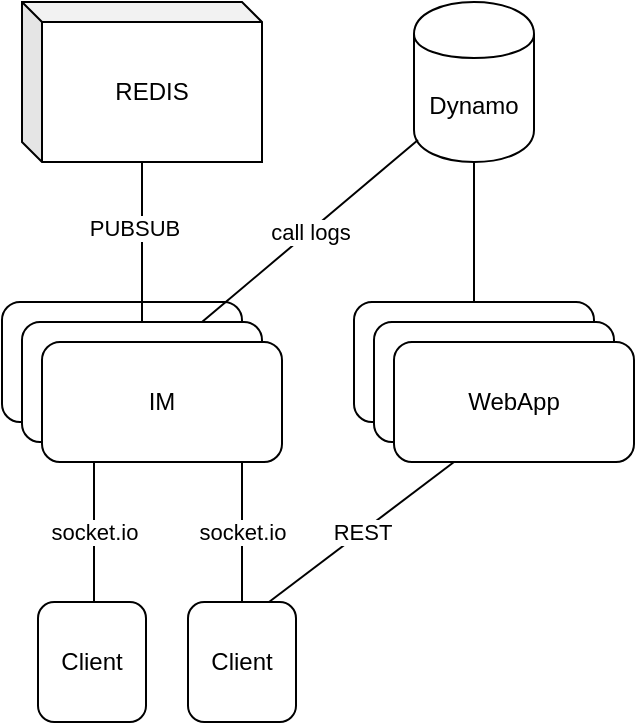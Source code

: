 <mxfile version="13.1.3" type="device"><diagram id="8lt4z-O5RAxXJXxfzBWC" name="Page-1"><mxGraphModel dx="1355" dy="774" grid="1" gridSize="10" guides="1" tooltips="1" connect="1" arrows="1" fold="1" page="1" pageScale="1" pageWidth="827" pageHeight="1169" math="0" shadow="0"><root><mxCell id="0"/><mxCell id="1" parent="0"/><mxCell id="PAUyV7l15zgn5iyW2sH1-2" value="IM" style="rounded=1;whiteSpace=wrap;html=1;" vertex="1" parent="1"><mxGeometry x="354" y="330" width="120" height="60" as="geometry"/></mxCell><mxCell id="PAUyV7l15zgn5iyW2sH1-3" value="Client" style="rounded=1;whiteSpace=wrap;html=1;" vertex="1" parent="1"><mxGeometry x="372" y="480" width="54" height="60" as="geometry"/></mxCell><mxCell id="PAUyV7l15zgn5iyW2sH1-6" value="socket.io" style="endArrow=none;html=1;exitX=0.5;exitY=0;exitDx=0;exitDy=0;entryX=0.5;entryY=1;entryDx=0;entryDy=0;endFill=0;" edge="1" parent="1"><mxGeometry width="50" height="50" relative="1" as="geometry"><mxPoint x="474" y="480" as="sourcePoint"/><mxPoint x="474" y="410" as="targetPoint"/></mxGeometry></mxCell><mxCell id="PAUyV7l15zgn5iyW2sH1-10" value="Dynamo" style="shape=cylinder;whiteSpace=wrap;html=1;boundedLbl=1;backgroundOutline=1;fillColor=none;" vertex="1" parent="1"><mxGeometry x="560" y="180" width="60" height="80" as="geometry"/></mxCell><mxCell id="PAUyV7l15zgn5iyW2sH1-11" value="REDIS" style="shape=cube;whiteSpace=wrap;html=1;boundedLbl=1;backgroundOutline=1;darkOpacity=0.05;darkOpacity2=0.1;fillColor=none;size=10;" vertex="1" parent="1"><mxGeometry x="364" y="180" width="120" height="80" as="geometry"/></mxCell><mxCell id="PAUyV7l15zgn5iyW2sH1-13" value="PUBSUB" style="endArrow=none;html=1;exitX=0.5;exitY=0;exitDx=0;exitDy=0;endFill=0;" edge="1" parent="1" source="PAUyV7l15zgn5iyW2sH1-27" target="PAUyV7l15zgn5iyW2sH1-11"><mxGeometry x="0.171" y="4" width="50" height="50" relative="1" as="geometry"><mxPoint x="570" y="300" as="sourcePoint"/><mxPoint x="420" y="290" as="targetPoint"/><mxPoint as="offset"/></mxGeometry></mxCell><mxCell id="PAUyV7l15zgn5iyW2sH1-14" value="WebApp" style="rounded=1;whiteSpace=wrap;html=1;" vertex="1" parent="1"><mxGeometry x="530" y="330" width="120" height="60" as="geometry"/></mxCell><mxCell id="PAUyV7l15zgn5iyW2sH1-15" value="REST" style="endArrow=none;html=1;exitX=0.75;exitY=0;exitDx=0;exitDy=0;entryX=0.25;entryY=1;entryDx=0;entryDy=0;endFill=0;" edge="1" parent="1" source="PAUyV7l15zgn5iyW2sH1-29" target="PAUyV7l15zgn5iyW2sH1-26"><mxGeometry width="50" height="50" relative="1" as="geometry"><mxPoint x="614" y="490" as="sourcePoint"/><mxPoint x="423" y="400" as="targetPoint"/></mxGeometry></mxCell><mxCell id="PAUyV7l15zgn5iyW2sH1-19" value="" style="endArrow=none;html=1;entryX=0.5;entryY=0;entryDx=0;entryDy=0;exitX=0.5;exitY=1;exitDx=0;exitDy=0;endFill=0;" edge="1" parent="1" source="PAUyV7l15zgn5iyW2sH1-10" target="PAUyV7l15zgn5iyW2sH1-14"><mxGeometry width="50" height="50" relative="1" as="geometry"><mxPoint x="760" y="270" as="sourcePoint"/><mxPoint x="440" y="370" as="targetPoint"/></mxGeometry></mxCell><mxCell id="PAUyV7l15zgn5iyW2sH1-22" value="call logs" style="endArrow=none;html=1;exitX=0.75;exitY=0;exitDx=0;exitDy=0;endFill=0;entryX=0.033;entryY=0.863;entryDx=0;entryDy=0;entryPerimeter=0;" edge="1" parent="1" source="PAUyV7l15zgn5iyW2sH1-27" target="PAUyV7l15zgn5iyW2sH1-10"><mxGeometry width="50" height="50" relative="1" as="geometry"><mxPoint x="425.04" y="290" as="sourcePoint"/><mxPoint x="561" y="256" as="targetPoint"/></mxGeometry></mxCell><mxCell id="PAUyV7l15zgn5iyW2sH1-25" value="WebApp" style="rounded=1;whiteSpace=wrap;html=1;" vertex="1" parent="1"><mxGeometry x="540" y="340" width="120" height="60" as="geometry"/></mxCell><mxCell id="PAUyV7l15zgn5iyW2sH1-26" value="WebApp" style="rounded=1;whiteSpace=wrap;html=1;" vertex="1" parent="1"><mxGeometry x="550" y="350" width="120" height="60" as="geometry"/></mxCell><mxCell id="PAUyV7l15zgn5iyW2sH1-27" value="IM" style="rounded=1;whiteSpace=wrap;html=1;" vertex="1" parent="1"><mxGeometry x="364" y="340" width="120" height="60" as="geometry"/></mxCell><mxCell id="PAUyV7l15zgn5iyW2sH1-28" value="IM" style="rounded=1;whiteSpace=wrap;html=1;" vertex="1" parent="1"><mxGeometry x="374" y="350" width="120" height="60" as="geometry"/></mxCell><mxCell id="PAUyV7l15zgn5iyW2sH1-29" value="Client" style="rounded=1;whiteSpace=wrap;html=1;" vertex="1" parent="1"><mxGeometry x="447" y="480" width="54" height="60" as="geometry"/></mxCell><mxCell id="PAUyV7l15zgn5iyW2sH1-30" value="socket.io" style="endArrow=none;html=1;exitX=0.5;exitY=0;exitDx=0;exitDy=0;entryX=0.5;entryY=1;entryDx=0;entryDy=0;endFill=0;" edge="1" parent="1"><mxGeometry width="50" height="50" relative="1" as="geometry"><mxPoint x="400" y="480" as="sourcePoint"/><mxPoint x="400" y="410" as="targetPoint"/></mxGeometry></mxCell></root></mxGraphModel></diagram></mxfile>